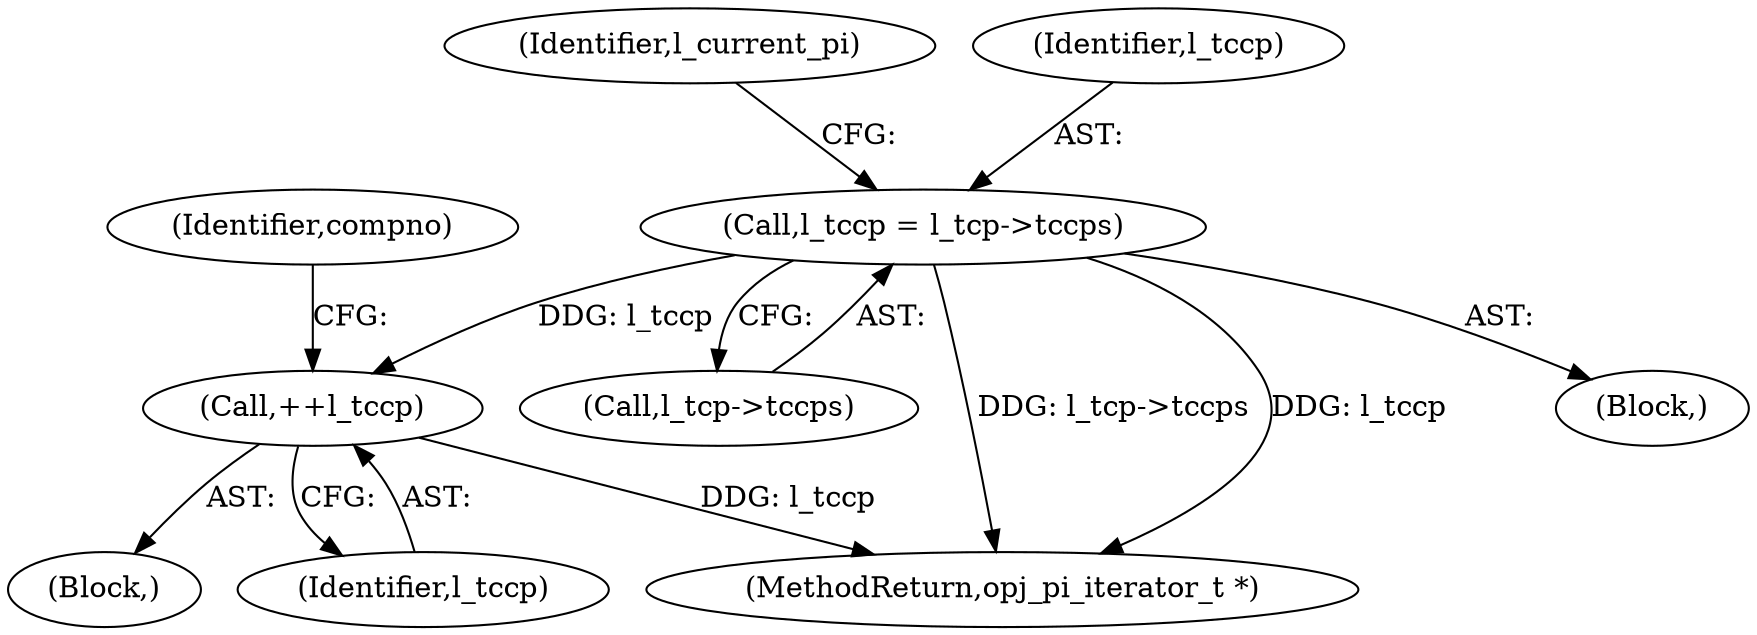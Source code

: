 digraph "0_openjpeg_c16bc057ba3f125051c9966cf1f5b68a05681de4@pointer" {
"1000543" [label="(Call,l_tccp = l_tcp->tccps)"];
"1000671" [label="(Call,++l_tccp)"];
"1000545" [label="(Call,l_tcp->tccps)"];
"1000543" [label="(Call,l_tccp = l_tcp->tccps)"];
"1000599" [label="(Block,)"];
"1000550" [label="(Identifier,l_current_pi)"];
"1000713" [label="(MethodReturn,opj_pi_iterator_t *)"];
"1000672" [label="(Identifier,l_tccp)"];
"1000532" [label="(Block,)"];
"1000598" [label="(Identifier,compno)"];
"1000544" [label="(Identifier,l_tccp)"];
"1000671" [label="(Call,++l_tccp)"];
"1000543" -> "1000532"  [label="AST: "];
"1000543" -> "1000545"  [label="CFG: "];
"1000544" -> "1000543"  [label="AST: "];
"1000545" -> "1000543"  [label="AST: "];
"1000550" -> "1000543"  [label="CFG: "];
"1000543" -> "1000713"  [label="DDG: l_tcp->tccps"];
"1000543" -> "1000713"  [label="DDG: l_tccp"];
"1000543" -> "1000671"  [label="DDG: l_tccp"];
"1000671" -> "1000599"  [label="AST: "];
"1000671" -> "1000672"  [label="CFG: "];
"1000672" -> "1000671"  [label="AST: "];
"1000598" -> "1000671"  [label="CFG: "];
"1000671" -> "1000713"  [label="DDG: l_tccp"];
}
